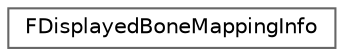 digraph "Graphical Class Hierarchy"
{
 // INTERACTIVE_SVG=YES
 // LATEX_PDF_SIZE
  bgcolor="transparent";
  edge [fontname=Helvetica,fontsize=10,labelfontname=Helvetica,labelfontsize=10];
  node [fontname=Helvetica,fontsize=10,shape=box,height=0.2,width=0.4];
  rankdir="LR";
  Node0 [id="Node000000",label="FDisplayedBoneMappingInfo",height=0.2,width=0.4,color="grey40", fillcolor="white", style="filled",URL="$d3/da3/classFDisplayedBoneMappingInfo.html",tooltip=" "];
}
